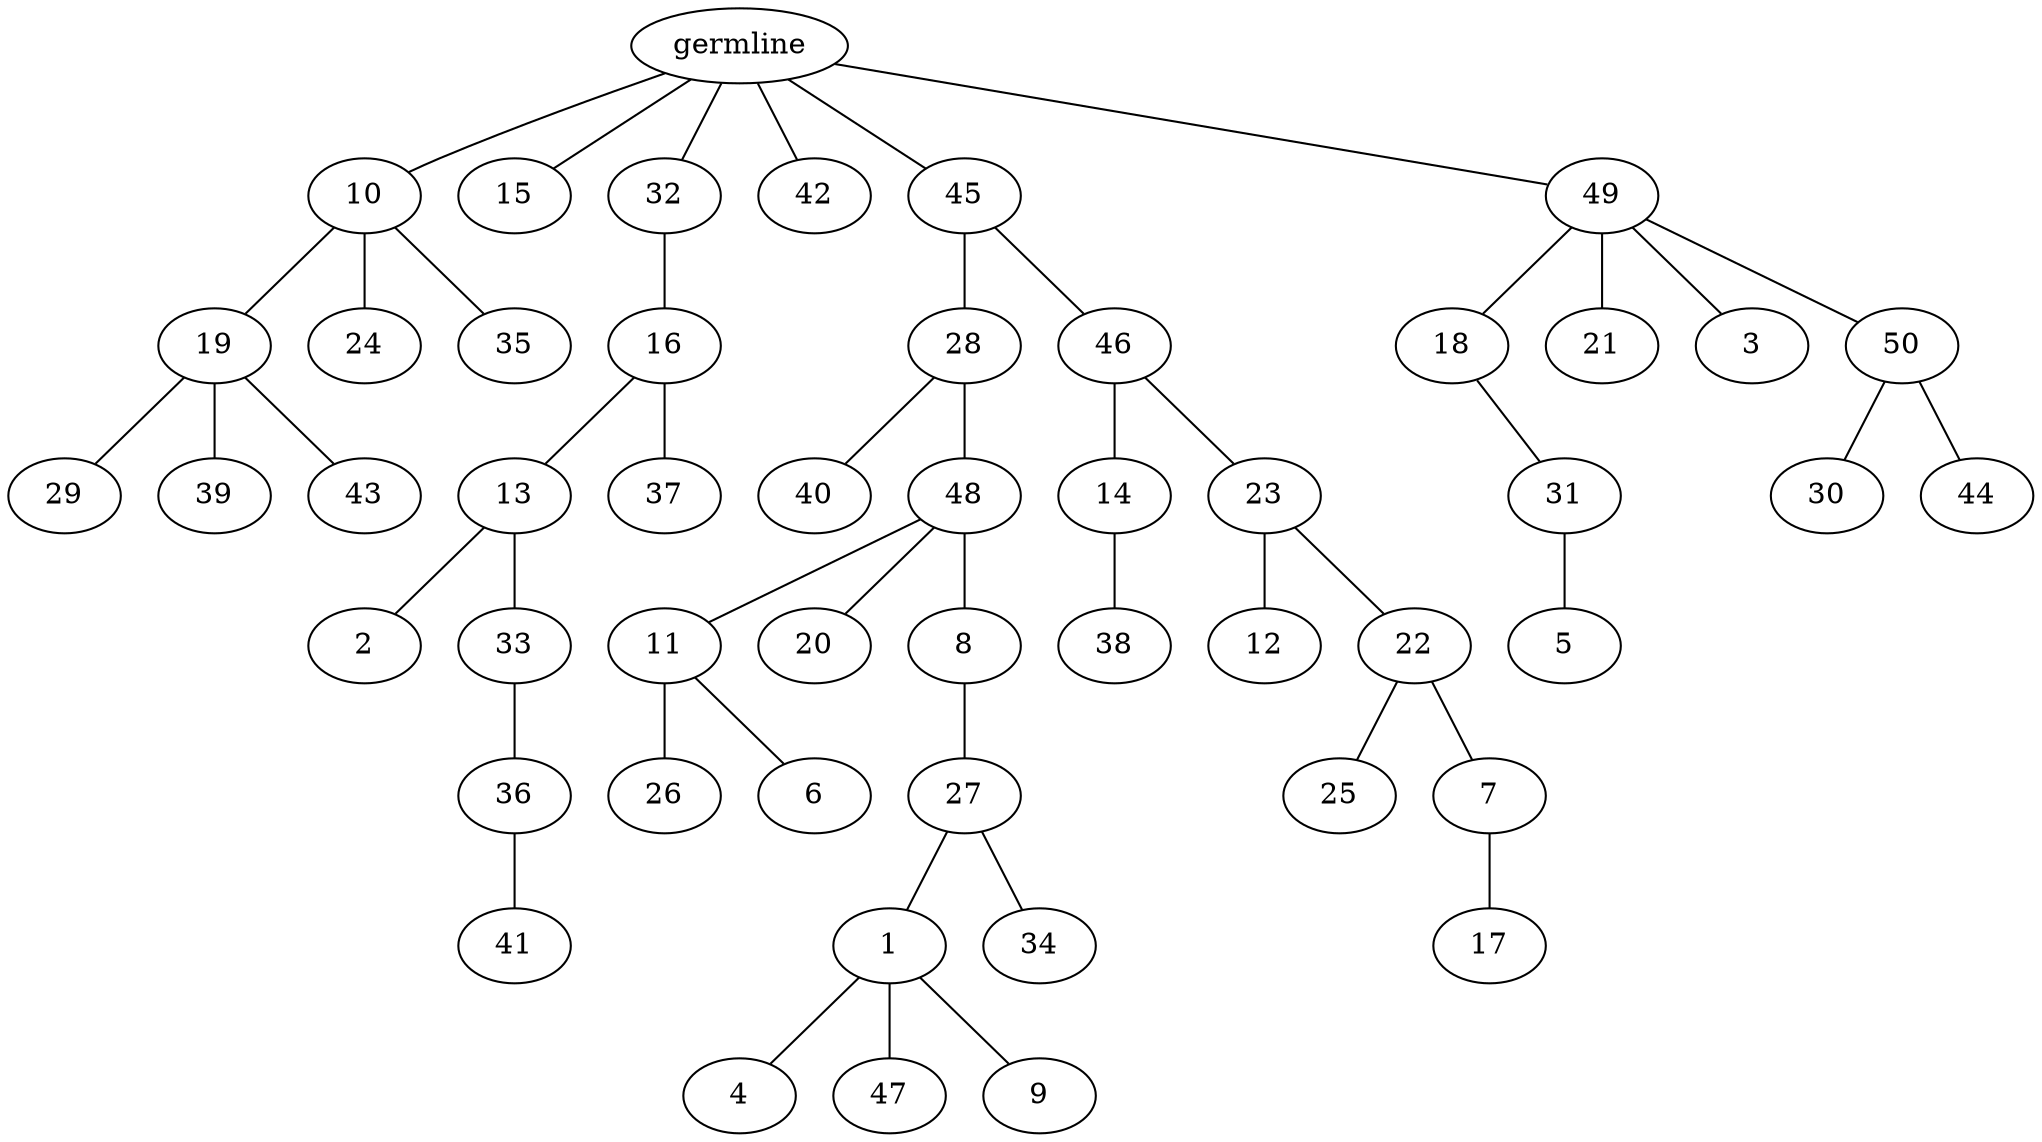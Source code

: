 graph tree {
    "140177693699520" [label="germline"];
    "140177693534864" [label="10"];
    "140177693535344" [label="19"];
    "140177693533424" [label="29"];
    "140177693532704" [label="39"];
    "140177693535776" [label="43"];
    "140177693535104" [label="24"];
    "140177693535920" [label="35"];
    "140177693536160" [label="15"];
    "140177693532800" [label="32"];
    "140177693533952" [label="16"];
    "140177693535584" [label="13"];
    "140177693535536" [label="2"];
    "140177693534384" [label="33"];
    "140177693534816" [label="36"];
    "140177693534144" [label="41"];
    "140177693533376" [label="37"];
    "140177693533472" [label="42"];
    "140177693534672" [label="45"];
    "140177693533136" [label="28"];
    "140177693533232" [label="40"];
    "140177693495840" [label="48"];
    "140177693516080" [label="11"];
    "140177693517040" [label="26"];
    "140177693516512" [label="6"];
    "140177693496656" [label="20"];
    "140177693495552" [label="8"];
    "140177693496944" [label="27"];
    "140177693496992" [label="1"];
    "140177693497280" [label="4"];
    "140177693496848" [label="47"];
    "140177693497424" [label="9"];
    "140177693498240" [label="34"];
    "140177693534960" [label="46"];
    "140177693497232" [label="14"];
    "140177693498096" [label="38"];
    "140177693496896" [label="23"];
    "140177693498384" [label="12"];
    "140177693497712" [label="22"];
    "140177693498048" [label="25"];
    "140177693498192" [label="7"];
    "140177699278128" [label="17"];
    "140177693533520" [label="49"];
    "140177693498528" [label="18"];
    "140177693498336" [label="31"];
    "140177693499152" [label="5"];
    "140177693499296" [label="21"];
    "140177693495456" [label="3"];
    "140177693499248" [label="50"];
    "140177693488560" [label="30"];
    "140177693489088" [label="44"];
    "140177693699520" -- "140177693534864";
    "140177693699520" -- "140177693536160";
    "140177693699520" -- "140177693532800";
    "140177693699520" -- "140177693533472";
    "140177693699520" -- "140177693534672";
    "140177693699520" -- "140177693533520";
    "140177693534864" -- "140177693535344";
    "140177693534864" -- "140177693535104";
    "140177693534864" -- "140177693535920";
    "140177693535344" -- "140177693533424";
    "140177693535344" -- "140177693532704";
    "140177693535344" -- "140177693535776";
    "140177693532800" -- "140177693533952";
    "140177693533952" -- "140177693535584";
    "140177693533952" -- "140177693533376";
    "140177693535584" -- "140177693535536";
    "140177693535584" -- "140177693534384";
    "140177693534384" -- "140177693534816";
    "140177693534816" -- "140177693534144";
    "140177693534672" -- "140177693533136";
    "140177693534672" -- "140177693534960";
    "140177693533136" -- "140177693533232";
    "140177693533136" -- "140177693495840";
    "140177693495840" -- "140177693516080";
    "140177693495840" -- "140177693496656";
    "140177693495840" -- "140177693495552";
    "140177693516080" -- "140177693517040";
    "140177693516080" -- "140177693516512";
    "140177693495552" -- "140177693496944";
    "140177693496944" -- "140177693496992";
    "140177693496944" -- "140177693498240";
    "140177693496992" -- "140177693497280";
    "140177693496992" -- "140177693496848";
    "140177693496992" -- "140177693497424";
    "140177693534960" -- "140177693497232";
    "140177693534960" -- "140177693496896";
    "140177693497232" -- "140177693498096";
    "140177693496896" -- "140177693498384";
    "140177693496896" -- "140177693497712";
    "140177693497712" -- "140177693498048";
    "140177693497712" -- "140177693498192";
    "140177693498192" -- "140177699278128";
    "140177693533520" -- "140177693498528";
    "140177693533520" -- "140177693499296";
    "140177693533520" -- "140177693495456";
    "140177693533520" -- "140177693499248";
    "140177693498528" -- "140177693498336";
    "140177693498336" -- "140177693499152";
    "140177693499248" -- "140177693488560";
    "140177693499248" -- "140177693489088";
}
